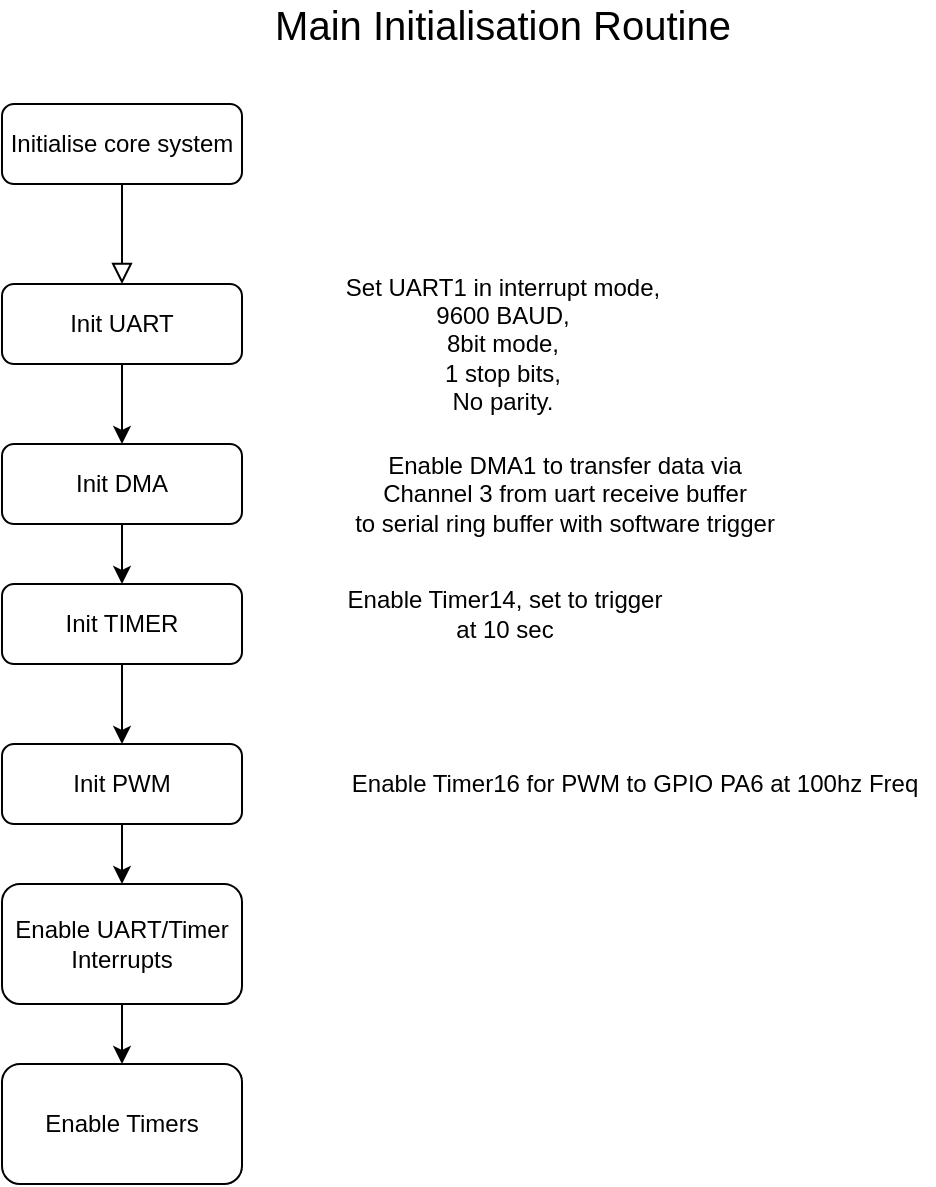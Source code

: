 <mxfile version="14.5.3" type="device" pages="6"><diagram id="C5RBs43oDa-KdzZeNtuy" name="Init"><mxGraphModel dx="652" dy="364" grid="1" gridSize="10" guides="1" tooltips="1" connect="1" arrows="1" fold="1" page="1" pageScale="1" pageWidth="827" pageHeight="1169" math="0" shadow="0"><root><mxCell id="WIyWlLk6GJQsqaUBKTNV-0"/><mxCell id="WIyWlLk6GJQsqaUBKTNV-1" parent="WIyWlLk6GJQsqaUBKTNV-0"/><mxCell id="WIyWlLk6GJQsqaUBKTNV-2" value="" style="rounded=0;html=1;jettySize=auto;orthogonalLoop=1;fontSize=11;endArrow=block;endFill=0;endSize=8;strokeWidth=1;shadow=0;labelBackgroundColor=none;edgeStyle=orthogonalEdgeStyle;" parent="WIyWlLk6GJQsqaUBKTNV-1" source="WIyWlLk6GJQsqaUBKTNV-3" edge="1"><mxGeometry relative="1" as="geometry"><mxPoint x="224" y="180" as="targetPoint"/></mxGeometry></mxCell><mxCell id="WIyWlLk6GJQsqaUBKTNV-3" value="Initialise core system" style="rounded=1;whiteSpace=wrap;html=1;fontSize=12;glass=0;strokeWidth=1;shadow=0;" parent="WIyWlLk6GJQsqaUBKTNV-1" vertex="1"><mxGeometry x="164" y="90" width="120" height="40" as="geometry"/></mxCell><mxCell id="fNFxK3prlRvdz3gn4YZW-1" value="" style="edgeStyle=orthogonalEdgeStyle;rounded=0;orthogonalLoop=1;jettySize=auto;html=1;" parent="WIyWlLk6GJQsqaUBKTNV-1" source="WIyWlLk6GJQsqaUBKTNV-7" target="WIyWlLk6GJQsqaUBKTNV-12" edge="1"><mxGeometry relative="1" as="geometry"/></mxCell><mxCell id="WIyWlLk6GJQsqaUBKTNV-7" value="Init UART" style="rounded=1;whiteSpace=wrap;html=1;fontSize=12;glass=0;strokeWidth=1;shadow=0;" parent="WIyWlLk6GJQsqaUBKTNV-1" vertex="1"><mxGeometry x="164" y="180" width="120" height="40" as="geometry"/></mxCell><mxCell id="fNFxK3prlRvdz3gn4YZW-9" value="" style="edgeStyle=orthogonalEdgeStyle;rounded=0;orthogonalLoop=1;jettySize=auto;html=1;" parent="WIyWlLk6GJQsqaUBKTNV-1" source="WIyWlLk6GJQsqaUBKTNV-11" target="fNFxK3prlRvdz3gn4YZW-8" edge="1"><mxGeometry relative="1" as="geometry"/></mxCell><mxCell id="WIyWlLk6GJQsqaUBKTNV-11" value="Init PWM" style="rounded=1;whiteSpace=wrap;html=1;fontSize=12;glass=0;strokeWidth=1;shadow=0;" parent="WIyWlLk6GJQsqaUBKTNV-1" vertex="1"><mxGeometry x="164" y="410" width="120" height="40" as="geometry"/></mxCell><mxCell id="fNFxK3prlRvdz3gn4YZW-4" value="" style="edgeStyle=orthogonalEdgeStyle;rounded=0;orthogonalLoop=1;jettySize=auto;html=1;" parent="WIyWlLk6GJQsqaUBKTNV-1" source="WIyWlLk6GJQsqaUBKTNV-12" target="fNFxK3prlRvdz3gn4YZW-3" edge="1"><mxGeometry relative="1" as="geometry"/></mxCell><mxCell id="WIyWlLk6GJQsqaUBKTNV-12" value="Init DMA" style="rounded=1;whiteSpace=wrap;html=1;fontSize=12;glass=0;strokeWidth=1;shadow=0;" parent="WIyWlLk6GJQsqaUBKTNV-1" vertex="1"><mxGeometry x="164" y="260" width="120" height="40" as="geometry"/></mxCell><mxCell id="fNFxK3prlRvdz3gn4YZW-0" value="Set UART1 in interrupt mode, &lt;br&gt;9600 BAUD,&lt;br&gt;8bit mode,&lt;br&gt;1 stop bits,&lt;br&gt;No parity." style="text;html=1;align=center;verticalAlign=middle;resizable=0;points=[];autosize=1;" parent="WIyWlLk6GJQsqaUBKTNV-1" vertex="1"><mxGeometry x="329" y="170" width="170" height="80" as="geometry"/></mxCell><mxCell id="fNFxK3prlRvdz3gn4YZW-2" value="Enable DMA1 to transfer data via &lt;br&gt;Channel 3 from uart receive buffer&lt;br&gt;to serial ring buffer with software trigger" style="text;html=1;align=center;verticalAlign=middle;resizable=0;points=[];autosize=1;" parent="WIyWlLk6GJQsqaUBKTNV-1" vertex="1"><mxGeometry x="330" y="260" width="230" height="50" as="geometry"/></mxCell><mxCell id="fNFxK3prlRvdz3gn4YZW-6" value="" style="edgeStyle=orthogonalEdgeStyle;rounded=0;orthogonalLoop=1;jettySize=auto;html=1;" parent="WIyWlLk6GJQsqaUBKTNV-1" source="fNFxK3prlRvdz3gn4YZW-3" target="WIyWlLk6GJQsqaUBKTNV-11" edge="1"><mxGeometry relative="1" as="geometry"/></mxCell><mxCell id="fNFxK3prlRvdz3gn4YZW-3" value="Init TIMER" style="rounded=1;whiteSpace=wrap;html=1;fontSize=12;glass=0;strokeWidth=1;shadow=0;" parent="WIyWlLk6GJQsqaUBKTNV-1" vertex="1"><mxGeometry x="164" y="330" width="120" height="40" as="geometry"/></mxCell><mxCell id="fNFxK3prlRvdz3gn4YZW-5" value="Enable Timer14, set to trigger &lt;br&gt;at 10 sec" style="text;html=1;align=center;verticalAlign=middle;resizable=0;points=[];autosize=1;" parent="WIyWlLk6GJQsqaUBKTNV-1" vertex="1"><mxGeometry x="330" y="330" width="170" height="30" as="geometry"/></mxCell><mxCell id="fNFxK3prlRvdz3gn4YZW-7" value="Enable Timer16 for PWM to GPIO PA6 at 100hz Freq" style="text;html=1;align=center;verticalAlign=middle;resizable=0;points=[];autosize=1;" parent="WIyWlLk6GJQsqaUBKTNV-1" vertex="1"><mxGeometry x="330" y="420" width="300" height="20" as="geometry"/></mxCell><mxCell id="0LhBLO6fS6d11tV4kmb4-1" value="" style="edgeStyle=orthogonalEdgeStyle;rounded=0;orthogonalLoop=1;jettySize=auto;html=1;" parent="WIyWlLk6GJQsqaUBKTNV-1" source="fNFxK3prlRvdz3gn4YZW-8" target="0LhBLO6fS6d11tV4kmb4-0" edge="1"><mxGeometry relative="1" as="geometry"/></mxCell><mxCell id="fNFxK3prlRvdz3gn4YZW-8" value="Enable UART/Timer Interrupts" style="whiteSpace=wrap;html=1;rounded=1;shadow=0;strokeWidth=1;glass=0;" parent="WIyWlLk6GJQsqaUBKTNV-1" vertex="1"><mxGeometry x="164" y="480" width="120" height="60" as="geometry"/></mxCell><mxCell id="0LhBLO6fS6d11tV4kmb4-0" value="Enable Timers" style="whiteSpace=wrap;html=1;rounded=1;shadow=0;strokeWidth=1;glass=0;" parent="WIyWlLk6GJQsqaUBKTNV-1" vertex="1"><mxGeometry x="164" y="570" width="120" height="60" as="geometry"/></mxCell><mxCell id="P6b9hd5ygzAJJDoZ_7Tw-0" value="&lt;font style=&quot;font-size: 20px&quot;&gt;Main Initialisation Routine&lt;/font&gt;" style="text;html=1;align=center;verticalAlign=middle;resizable=0;points=[];autosize=1;" vertex="1" parent="WIyWlLk6GJQsqaUBKTNV-1"><mxGeometry x="294" y="40" width="240" height="20" as="geometry"/></mxCell></root></mxGraphModel></diagram><diagram id="NV0AXyTH2c6atrR2HW_r" name="Main Loop"><mxGraphModel dx="920" dy="514" grid="1" gridSize="10" guides="1" tooltips="1" connect="1" arrows="1" fold="1" page="1" pageScale="1" pageWidth="850" pageHeight="1100" math="0" shadow="0"><root><mxCell id="OW6c3vYPkjtHU0r8Vubb-0"/><mxCell id="OW6c3vYPkjtHU0r8Vubb-1" parent="OW6c3vYPkjtHU0r8Vubb-0"/><mxCell id="i8jqcb4h9BeHrwFSFc7t-2" value="" style="edgeStyle=orthogonalEdgeStyle;rounded=0;orthogonalLoop=1;jettySize=auto;html=1;" parent="OW6c3vYPkjtHU0r8Vubb-1" source="i8jqcb4h9BeHrwFSFc7t-0" edge="1"><mxGeometry relative="1" as="geometry"><mxPoint x="390" y="200" as="targetPoint"/></mxGeometry></mxCell><mxCell id="i8jqcb4h9BeHrwFSFc7t-0" value="Main Loop" style="rounded=1;whiteSpace=wrap;html=1;fontSize=12;glass=0;strokeWidth=1;shadow=0;" parent="OW6c3vYPkjtHU0r8Vubb-1" vertex="1"><mxGeometry x="330" y="80" width="120" height="40" as="geometry"/></mxCell><mxCell id="i8jqcb4h9BeHrwFSFc7t-3" value="My ring buffer has 3 defining variables:&lt;br&gt;num_pending - No. of units of Data still to be processed&lt;br&gt;write_index - Where new data will be added to buffer&lt;br&gt;read_index - Where data will be taken from for operations" style="text;html=1;align=center;verticalAlign=middle;resizable=0;points=[];autosize=1;" parent="OW6c3vYPkjtHU0r8Vubb-1" vertex="1"><mxGeometry x="460" y="10" width="320" height="60" as="geometry"/></mxCell><mxCell id="i8jqcb4h9BeHrwFSFc7t-9" value="No" style="edgeStyle=orthogonalEdgeStyle;rounded=0;orthogonalLoop=1;jettySize=auto;html=1;" parent="OW6c3vYPkjtHU0r8Vubb-1" source="i8jqcb4h9BeHrwFSFc7t-4" edge="1"><mxGeometry x="-0.6" relative="1" as="geometry"><mxPoint x="390" y="350" as="targetPoint"/><mxPoint as="offset"/></mxGeometry></mxCell><mxCell id="i8jqcb4h9BeHrwFSFc7t-4" value="num_pending == 0?" style="rhombus;whiteSpace=wrap;html=1;" parent="OW6c3vYPkjtHU0r8Vubb-1" vertex="1"><mxGeometry x="330" y="155" width="120" height="100" as="geometry"/></mxCell><mxCell id="i8jqcb4h9BeHrwFSFc7t-5" value="Yes" style="edgeStyle=orthogonalEdgeStyle;rounded=0;orthogonalLoop=1;jettySize=auto;html=1;exitX=1;exitY=0.5;exitDx=0;exitDy=0;entryX=0.5;entryY=0;entryDx=0;entryDy=0;" parent="OW6c3vYPkjtHU0r8Vubb-1" source="i8jqcb4h9BeHrwFSFc7t-4" target="i8jqcb4h9BeHrwFSFc7t-4" edge="1"><mxGeometry x="-0.565" relative="1" as="geometry"><mxPoint x="400" y="130" as="sourcePoint"/><mxPoint x="400" y="210" as="targetPoint"/><Array as="points"><mxPoint x="470" y="205"/><mxPoint x="470" y="130"/><mxPoint x="390" y="130"/></Array><mxPoint as="offset"/></mxGeometry></mxCell><mxCell id="5C7aSwYxDwhFgV674oqc-23" value="No" style="edgeStyle=orthogonalEdgeStyle;rounded=0;orthogonalLoop=1;jettySize=auto;html=1;entryX=0.5;entryY=0;entryDx=0;entryDy=0;" parent="OW6c3vYPkjtHU0r8Vubb-1" source="i8jqcb4h9BeHrwFSFc7t-11" target="5C7aSwYxDwhFgV674oqc-35" edge="1"><mxGeometry relative="1" as="geometry"><mxPoint x="610" y="400" as="targetPoint"/></mxGeometry></mxCell><mxCell id="5C7aSwYxDwhFgV674oqc-30" value="yes" style="edgeStyle=orthogonalEdgeStyle;rounded=0;orthogonalLoop=1;jettySize=auto;html=1;" parent="OW6c3vYPkjtHU0r8Vubb-1" source="i8jqcb4h9BeHrwFSFc7t-11" target="5C7aSwYxDwhFgV674oqc-29" edge="1"><mxGeometry relative="1" as="geometry"/></mxCell><mxCell id="i8jqcb4h9BeHrwFSFc7t-11" value="Timers enabled?" style="rhombus;whiteSpace=wrap;html=1;" parent="OW6c3vYPkjtHU0r8Vubb-1" vertex="1"><mxGeometry x="330" y="290" width="120" height="100" as="geometry"/></mxCell><mxCell id="5C7aSwYxDwhFgV674oqc-41" value="" style="edgeStyle=orthogonalEdgeStyle;rounded=0;orthogonalLoop=1;jettySize=auto;html=1;" parent="OW6c3vYPkjtHU0r8Vubb-1" source="i8jqcb4h9BeHrwFSFc7t-14" target="5C7aSwYxDwhFgV674oqc-40" edge="1"><mxGeometry relative="1" as="geometry"/></mxCell><mxCell id="i8jqcb4h9BeHrwFSFc7t-14" value="update buffer indexes" style="rounded=1;whiteSpace=wrap;html=1;fontSize=12;glass=0;strokeWidth=1;shadow=0;" parent="OW6c3vYPkjtHU0r8Vubb-1" vertex="1"><mxGeometry x="330" y="560" width="120" height="50" as="geometry"/></mxCell><mxCell id="i8jqcb4h9BeHrwFSFc7t-19" value="" style="edgeStyle=orthogonalEdgeStyle;rounded=0;orthogonalLoop=1;jettySize=auto;html=1;" parent="OW6c3vYPkjtHU0r8Vubb-1" source="i8jqcb4h9BeHrwFSFc7t-16" target="i8jqcb4h9BeHrwFSFc7t-18" edge="1"><mxGeometry relative="1" as="geometry"/></mxCell><mxCell id="i8jqcb4h9BeHrwFSFc7t-16" value="Read buffer slot for instruction, check for multiples of 4 and 7" style="rounded=1;whiteSpace=wrap;html=1;fontSize=12;glass=0;strokeWidth=1;shadow=0;" parent="OW6c3vYPkjtHU0r8Vubb-1" vertex="1"><mxGeometry x="330" y="770" width="120" height="50" as="geometry"/></mxCell><mxCell id="ux0tK_L47NXtyx1Olcjk-3" value="" style="edgeStyle=orthogonalEdgeStyle;rounded=0;orthogonalLoop=1;jettySize=auto;html=1;entryX=0.5;entryY=0;entryDx=0;entryDy=0;" parent="OW6c3vYPkjtHU0r8Vubb-1" source="i8jqcb4h9BeHrwFSFc7t-18" target="5KX5aZBlRHsEQAm0Lp49-0" edge="1"><mxGeometry relative="1" as="geometry"><mxPoint x="390" y="1020.0" as="targetPoint"/></mxGeometry></mxCell><mxCell id="i8jqcb4h9BeHrwFSFc7t-18" value="Prepare response msg, encode crc and transmit" style="rounded=1;whiteSpace=wrap;html=1;fontSize=12;glass=0;strokeWidth=1;shadow=0;" parent="OW6c3vYPkjtHU0r8Vubb-1" vertex="1"><mxGeometry x="330" y="860" width="120" height="50" as="geometry"/></mxCell><mxCell id="i8jqcb4h9BeHrwFSFc7t-23" value="" style="edgeStyle=orthogonalEdgeStyle;rounded=0;orthogonalLoop=1;jettySize=auto;html=1;entryX=0.5;entryY=0;entryDx=0;entryDy=0;" parent="OW6c3vYPkjtHU0r8Vubb-1" source="i8jqcb4h9BeHrwFSFc7t-20" target="3ISVhR9QRTK5-gs7HTj9-0" edge="1"><mxGeometry relative="1" as="geometry"/></mxCell><mxCell id="i8jqcb4h9BeHrwFSFc7t-20" value="Timer interrupt occurred at 10 sec" style="rounded=1;whiteSpace=wrap;html=1;fontSize=12;glass=0;strokeWidth=1;shadow=0;" parent="OW6c3vYPkjtHU0r8Vubb-1" vertex="1"><mxGeometry x="70" y="80" width="120" height="50" as="geometry"/></mxCell><mxCell id="3ISVhR9QRTK5-gs7HTj9-1" value="" style="edgeStyle=orthogonalEdgeStyle;rounded=0;orthogonalLoop=1;jettySize=auto;html=1;entryX=0.5;entryY=0;entryDx=0;entryDy=0;" parent="OW6c3vYPkjtHU0r8Vubb-1" source="3ISVhR9QRTK5-gs7HTj9-0" target="ux0tK_L47NXtyx1Olcjk-0" edge="1"><mxGeometry relative="1" as="geometry"><mxPoint x="130" y="280" as="targetPoint"/></mxGeometry></mxCell><mxCell id="3ISVhR9QRTK5-gs7HTj9-0" value="TIMER Capture Complete Callback" style="rounded=1;whiteSpace=wrap;html=1;fontSize=12;glass=0;strokeWidth=1;shadow=0;" parent="OW6c3vYPkjtHU0r8Vubb-1" vertex="1"><mxGeometry x="70" y="160" width="120" height="50" as="geometry"/></mxCell><mxCell id="g0xxBcwMXLqfYmfP16op-0" value="" style="edgeStyle=orthogonalEdgeStyle;rounded=0;orthogonalLoop=1;jettySize=auto;html=1;" parent="OW6c3vYPkjtHU0r8Vubb-1" source="ux0tK_L47NXtyx1Olcjk-0" target="5C7aSwYxDwhFgV674oqc-6" edge="1"><mxGeometry relative="1" as="geometry"/></mxCell><mxCell id="ux0tK_L47NXtyx1Olcjk-0" value="set operation_complete flag" style="rounded=1;whiteSpace=wrap;html=1;fontSize=12;glass=0;strokeWidth=1;shadow=0;" parent="OW6c3vYPkjtHU0r8Vubb-1" vertex="1"><mxGeometry x="70" y="295" width="120" height="50" as="geometry"/></mxCell><mxCell id="R8rM-HdjWMqk8aGuz4MR-20" value="" style="edgeStyle=orthogonalEdgeStyle;rounded=0;orthogonalLoop=1;jettySize=auto;html=1;exitX=0.5;exitY=1;exitDx=0;exitDy=0;entryX=0;entryY=0.5;entryDx=0;entryDy=0;" parent="OW6c3vYPkjtHU0r8Vubb-1" source="5KX5aZBlRHsEQAm0Lp49-1" target="i8jqcb4h9BeHrwFSFc7t-0" edge="1"><mxGeometry relative="1" as="geometry"><mxPoint x="660" y="1965" as="sourcePoint"/><mxPoint x="300" y="1710" as="targetPoint"/><Array as="points"><mxPoint x="390" y="1080"/><mxPoint x="300" y="1080"/><mxPoint x="300" y="100"/></Array></mxGeometry></mxCell><mxCell id="5C7aSwYxDwhFgV674oqc-4" style="edgeStyle=orthogonalEdgeStyle;rounded=0;orthogonalLoop=1;jettySize=auto;html=1;exitX=0.5;exitY=1;exitDx=0;exitDy=0;" parent="OW6c3vYPkjtHU0r8Vubb-1" source="ux0tK_L47NXtyx1Olcjk-0" target="ux0tK_L47NXtyx1Olcjk-0" edge="1"><mxGeometry relative="1" as="geometry"/></mxCell><mxCell id="5C7aSwYxDwhFgV674oqc-6" value="return" style="rounded=1;whiteSpace=wrap;html=1;fontSize=12;glass=0;strokeWidth=1;shadow=0;" parent="OW6c3vYPkjtHU0r8Vubb-1" vertex="1"><mxGeometry x="70" y="410" width="120" height="50" as="geometry"/></mxCell><mxCell id="5C7aSwYxDwhFgV674oqc-25" value="" style="edgeStyle=orthogonalEdgeStyle;rounded=0;orthogonalLoop=1;jettySize=auto;html=1;" parent="OW6c3vYPkjtHU0r8Vubb-1" source="5C7aSwYxDwhFgV674oqc-22" target="5C7aSwYxDwhFgV674oqc-24" edge="1"><mxGeometry relative="1" as="geometry"/></mxCell><mxCell id="5C7aSwYxDwhFgV674oqc-22" value="Load next unit of data into PWM Duty cycle Register" style="rounded=1;whiteSpace=wrap;html=1;fontSize=12;glass=0;strokeWidth=1;shadow=0;" parent="OW6c3vYPkjtHU0r8Vubb-1" vertex="1"><mxGeometry x="570" y="570" width="120" height="50" as="geometry"/></mxCell><mxCell id="5C7aSwYxDwhFgV674oqc-27" value="" style="edgeStyle=orthogonalEdgeStyle;rounded=0;orthogonalLoop=1;jettySize=auto;html=1;" parent="OW6c3vYPkjtHU0r8Vubb-1" source="5C7aSwYxDwhFgV674oqc-24" target="5C7aSwYxDwhFgV674oqc-26" edge="1"><mxGeometry relative="1" as="geometry"/></mxCell><mxCell id="5C7aSwYxDwhFgV674oqc-24" value="Enable timers" style="rounded=1;whiteSpace=wrap;html=1;fontSize=12;glass=0;strokeWidth=1;shadow=0;" parent="OW6c3vYPkjtHU0r8Vubb-1" vertex="1"><mxGeometry x="570" y="660" width="120" height="50" as="geometry"/></mxCell><mxCell id="5C7aSwYxDwhFgV674oqc-26" value="clear operation_complete flag" style="rounded=1;whiteSpace=wrap;html=1;fontSize=12;glass=0;strokeWidth=1;shadow=0;" parent="OW6c3vYPkjtHU0r8Vubb-1" vertex="1"><mxGeometry x="570" y="740" width="120" height="50" as="geometry"/></mxCell><mxCell id="5C7aSwYxDwhFgV674oqc-28" value="" style="edgeStyle=orthogonalEdgeStyle;rounded=0;orthogonalLoop=1;jettySize=auto;html=1;exitX=1;exitY=0.5;exitDx=0;exitDy=0;entryX=1;entryY=0.5;entryDx=0;entryDy=0;" parent="OW6c3vYPkjtHU0r8Vubb-1" source="5C7aSwYxDwhFgV674oqc-26" target="i8jqcb4h9BeHrwFSFc7t-0" edge="1"><mxGeometry relative="1" as="geometry"><mxPoint x="630" y="565" as="sourcePoint"/><mxPoint x="630" y="645" as="targetPoint"/></mxGeometry></mxCell><mxCell id="5C7aSwYxDwhFgV674oqc-33" value="yes" style="edgeStyle=orthogonalEdgeStyle;rounded=0;orthogonalLoop=1;jettySize=auto;html=1;entryX=0.5;entryY=0;entryDx=0;entryDy=0;" parent="OW6c3vYPkjtHU0r8Vubb-1" source="5C7aSwYxDwhFgV674oqc-29" target="i8jqcb4h9BeHrwFSFc7t-14" edge="1"><mxGeometry relative="1" as="geometry"/></mxCell><mxCell id="5C7aSwYxDwhFgV674oqc-29" value="operation_complete flag = 1?" style="rhombus;whiteSpace=wrap;html=1;" parent="OW6c3vYPkjtHU0r8Vubb-1" vertex="1"><mxGeometry x="330" y="420" width="120" height="100" as="geometry"/></mxCell><mxCell id="5C7aSwYxDwhFgV674oqc-31" value="No" style="edgeStyle=orthogonalEdgeStyle;rounded=0;orthogonalLoop=1;jettySize=auto;html=1;exitX=0;exitY=0.5;exitDx=0;exitDy=0;entryX=0;entryY=0.5;entryDx=0;entryDy=0;" parent="OW6c3vYPkjtHU0r8Vubb-1" source="5C7aSwYxDwhFgV674oqc-29" target="i8jqcb4h9BeHrwFSFc7t-0" edge="1"><mxGeometry x="-0.927" relative="1" as="geometry"><mxPoint x="180" y="375" as="sourcePoint"/><mxPoint x="280" y="170" as="targetPoint"/><Array as="points"><mxPoint x="300" y="470"/><mxPoint x="300" y="100"/></Array><mxPoint as="offset"/></mxGeometry></mxCell><mxCell id="5C7aSwYxDwhFgV674oqc-38" value="" style="edgeStyle=orthogonalEdgeStyle;rounded=0;orthogonalLoop=1;jettySize=auto;html=1;" parent="OW6c3vYPkjtHU0r8Vubb-1" source="5C7aSwYxDwhFgV674oqc-35" target="5C7aSwYxDwhFgV674oqc-37" edge="1"><mxGeometry relative="1" as="geometry"/></mxCell><mxCell id="5C7aSwYxDwhFgV674oqc-35" value="Read buffer slot, check for multiples of 4 and 7" style="rounded=1;whiteSpace=wrap;html=1;fontSize=12;glass=0;strokeWidth=1;shadow=0;" parent="OW6c3vYPkjtHU0r8Vubb-1" vertex="1"><mxGeometry x="570" y="420" width="120" height="50" as="geometry"/></mxCell><mxCell id="5C7aSwYxDwhFgV674oqc-39" value="" style="edgeStyle=orthogonalEdgeStyle;rounded=0;orthogonalLoop=1;jettySize=auto;html=1;" parent="OW6c3vYPkjtHU0r8Vubb-1" source="5C7aSwYxDwhFgV674oqc-37" target="5C7aSwYxDwhFgV674oqc-22" edge="1"><mxGeometry relative="1" as="geometry"/></mxCell><mxCell id="5C7aSwYxDwhFgV674oqc-37" value="Prepare response msg, encode crc and transmit" style="rounded=1;whiteSpace=wrap;html=1;fontSize=12;glass=0;strokeWidth=1;shadow=0;" parent="OW6c3vYPkjtHU0r8Vubb-1" vertex="1"><mxGeometry x="570" y="500" width="120" height="50" as="geometry"/></mxCell><mxCell id="5C7aSwYxDwhFgV674oqc-43" value="yes" style="edgeStyle=orthogonalEdgeStyle;rounded=0;orthogonalLoop=1;jettySize=auto;html=1;entryX=0;entryY=0.5;entryDx=0;entryDy=0;" parent="OW6c3vYPkjtHU0r8Vubb-1" source="5C7aSwYxDwhFgV674oqc-40" target="5C7aSwYxDwhFgV674oqc-42" edge="1"><mxGeometry relative="1" as="geometry"/></mxCell><mxCell id="5C7aSwYxDwhFgV674oqc-46" value="no" style="edgeStyle=orthogonalEdgeStyle;rounded=0;orthogonalLoop=1;jettySize=auto;html=1;entryX=0.5;entryY=0;entryDx=0;entryDy=0;" parent="OW6c3vYPkjtHU0r8Vubb-1" source="5C7aSwYxDwhFgV674oqc-40" target="i8jqcb4h9BeHrwFSFc7t-16" edge="1"><mxGeometry relative="1" as="geometry"><mxPoint x="390" y="840" as="targetPoint"/></mxGeometry></mxCell><mxCell id="5C7aSwYxDwhFgV674oqc-40" value="num_pending == 0?" style="rhombus;whiteSpace=wrap;html=1;" parent="OW6c3vYPkjtHU0r8Vubb-1" vertex="1"><mxGeometry x="330" y="640" width="120" height="100" as="geometry"/></mxCell><mxCell id="5C7aSwYxDwhFgV674oqc-42" value="disable timer/pwm" style="rounded=1;whiteSpace=wrap;html=1;fontSize=12;glass=0;strokeWidth=1;shadow=0;" parent="OW6c3vYPkjtHU0r8Vubb-1" vertex="1"><mxGeometry x="570" y="810" width="120" height="50" as="geometry"/></mxCell><mxCell id="5C7aSwYxDwhFgV674oqc-44" value="" style="edgeStyle=orthogonalEdgeStyle;rounded=0;orthogonalLoop=1;jettySize=auto;html=1;exitX=1;exitY=0.5;exitDx=0;exitDy=0;entryX=1;entryY=0.5;entryDx=0;entryDy=0;" parent="OW6c3vYPkjtHU0r8Vubb-1" source="5C7aSwYxDwhFgV674oqc-42" target="i8jqcb4h9BeHrwFSFc7t-0" edge="1"><mxGeometry relative="1" as="geometry"><mxPoint x="700" y="775.0" as="sourcePoint"/><mxPoint x="460" y="110" as="targetPoint"/></mxGeometry></mxCell><mxCell id="5KX5aZBlRHsEQAm0Lp49-2" value="" style="edgeStyle=orthogonalEdgeStyle;rounded=0;orthogonalLoop=1;jettySize=auto;html=1;" parent="OW6c3vYPkjtHU0r8Vubb-1" source="5KX5aZBlRHsEQAm0Lp49-0" target="5KX5aZBlRHsEQAm0Lp49-1" edge="1"><mxGeometry relative="1" as="geometry"/></mxCell><mxCell id="5KX5aZBlRHsEQAm0Lp49-0" value="Load next unit of data into PWM Duty cycle Register" style="rounded=1;whiteSpace=wrap;html=1;fontSize=12;glass=0;strokeWidth=1;shadow=0;" parent="OW6c3vYPkjtHU0r8Vubb-1" vertex="1"><mxGeometry x="330" y="950" width="120" height="50" as="geometry"/></mxCell><mxCell id="5KX5aZBlRHsEQAm0Lp49-1" value="clear operation_complete flag" style="rounded=1;whiteSpace=wrap;html=1;fontSize=12;glass=0;strokeWidth=1;shadow=0;" parent="OW6c3vYPkjtHU0r8Vubb-1" vertex="1"><mxGeometry x="330" y="1020" width="120" height="50" as="geometry"/></mxCell><mxCell id="nAn-V0y7EDJsDbjDhVD4-0" value="&lt;font style=&quot;font-size: 20px&quot;&gt;Main Loop&amp;nbsp;&lt;/font&gt;" style="text;html=1;align=center;verticalAlign=middle;resizable=0;points=[];autosize=1;" vertex="1" parent="OW6c3vYPkjtHU0r8Vubb-1"><mxGeometry x="175" y="20" width="110" height="20" as="geometry"/></mxCell></root></mxGraphModel></diagram><diagram id="z5GOvxE9oxGWejy6FZar" name="Serial_Receive"><mxGraphModel dx="782" dy="437" grid="1" gridSize="10" guides="1" tooltips="1" connect="1" arrows="1" fold="1" page="1" pageScale="1" pageWidth="850" pageHeight="1100" math="0" shadow="0"><root><mxCell id="PoPbTyny5GnzeyN9H5pb-0"/><mxCell id="PoPbTyny5GnzeyN9H5pb-1" parent="PoPbTyny5GnzeyN9H5pb-0"/><mxCell id="bvYtP8YUcMzV3thyIsc1-5" value="" style="edgeStyle=orthogonalEdgeStyle;rounded=0;orthogonalLoop=1;jettySize=auto;html=1;" parent="PoPbTyny5GnzeyN9H5pb-1" source="bvYtP8YUcMzV3thyIsc1-0" target="bvYtP8YUcMzV3thyIsc1-4" edge="1"><mxGeometry relative="1" as="geometry"/></mxCell><mxCell id="bvYtP8YUcMzV3thyIsc1-0" value="UART Receive Interrupt Triggered" style="rounded=1;whiteSpace=wrap;html=1;fontSize=12;glass=0;strokeWidth=1;shadow=0;" parent="PoPbTyny5GnzeyN9H5pb-1" vertex="1"><mxGeometry x="210" y="130" width="120" height="40" as="geometry"/></mxCell><mxCell id="bvYtP8YUcMzV3thyIsc1-1" value="Data arrives on bus" style="text;html=1;align=center;verticalAlign=middle;resizable=0;points=[];autosize=1;" parent="PoPbTyny5GnzeyN9H5pb-1" vertex="1"><mxGeometry x="340" y="140" width="120" height="20" as="geometry"/></mxCell><mxCell id="bvYtP8YUcMzV3thyIsc1-17" value="" style="edgeStyle=orthogonalEdgeStyle;rounded=0;orthogonalLoop=1;jettySize=auto;html=1;" parent="PoPbTyny5GnzeyN9H5pb-1" source="bvYtP8YUcMzV3thyIsc1-2" target="bvYtP8YUcMzV3thyIsc1-16" edge="1"><mxGeometry relative="1" as="geometry"/></mxCell><mxCell id="bvYtP8YUcMzV3thyIsc1-2" value="UART Receive Success Callback&amp;nbsp;" style="rounded=1;whiteSpace=wrap;html=1;fontSize=12;glass=0;strokeWidth=1;shadow=0;" parent="PoPbTyny5GnzeyN9H5pb-1" vertex="1"><mxGeometry x="210" y="300" width="120" height="40" as="geometry"/></mxCell><mxCell id="bvYtP8YUcMzV3thyIsc1-6" value="Yes" style="edgeStyle=orthogonalEdgeStyle;rounded=0;orthogonalLoop=1;jettySize=auto;html=1;" parent="PoPbTyny5GnzeyN9H5pb-1" source="bvYtP8YUcMzV3thyIsc1-4" target="bvYtP8YUcMzV3thyIsc1-2" edge="1"><mxGeometry relative="1" as="geometry"/></mxCell><mxCell id="bvYtP8YUcMzV3thyIsc1-11" value="No" style="edgeStyle=orthogonalEdgeStyle;rounded=0;orthogonalLoop=1;jettySize=auto;html=1;" parent="PoPbTyny5GnzeyN9H5pb-1" source="bvYtP8YUcMzV3thyIsc1-4" target="bvYtP8YUcMzV3thyIsc1-10" edge="1"><mxGeometry relative="1" as="geometry"/></mxCell><mxCell id="bvYtP8YUcMzV3thyIsc1-4" value="Receive success?" style="rhombus;whiteSpace=wrap;html=1;" parent="PoPbTyny5GnzeyN9H5pb-1" vertex="1"><mxGeometry x="230" y="190" width="80" height="80" as="geometry"/></mxCell><mxCell id="bvYtP8YUcMzV3thyIsc1-13" value="" style="edgeStyle=orthogonalEdgeStyle;rounded=0;orthogonalLoop=1;jettySize=auto;html=1;exitX=1;exitY=0.5;exitDx=0;exitDy=0;entryX=0.5;entryY=0;entryDx=0;entryDy=0;" parent="PoPbTyny5GnzeyN9H5pb-1" source="iotlVxkOs-c-WnsxJHn3-2" target="bvYtP8YUcMzV3thyIsc1-14" edge="1"><mxGeometry relative="1" as="geometry"><mxPoint x="670" y="770" as="targetPoint"/></mxGeometry></mxCell><mxCell id="iotlVxkOs-c-WnsxJHn3-3" value="" style="edgeStyle=orthogonalEdgeStyle;rounded=0;orthogonalLoop=1;jettySize=auto;html=1;" parent="PoPbTyny5GnzeyN9H5pb-1" source="bvYtP8YUcMzV3thyIsc1-10" target="iotlVxkOs-c-WnsxJHn3-2" edge="1"><mxGeometry relative="1" as="geometry"/></mxCell><mxCell id="bvYtP8YUcMzV3thyIsc1-10" value="UART Receive Failure Callback" style="rounded=1;whiteSpace=wrap;html=1;fontSize=12;glass=0;strokeWidth=1;shadow=0;" parent="PoPbTyny5GnzeyN9H5pb-1" vertex="1"><mxGeometry x="340" y="210" width="120" height="40" as="geometry"/></mxCell><mxCell id="bvYtP8YUcMzV3thyIsc1-14" value="Return 0" style="rounded=1;whiteSpace=wrap;html=1;fontSize=12;glass=0;strokeWidth=1;shadow=0;" parent="PoPbTyny5GnzeyN9H5pb-1" vertex="1"><mxGeometry x="610" y="860" width="120" height="40" as="geometry"/></mxCell><mxCell id="bvYtP8YUcMzV3thyIsc1-19" value="" style="edgeStyle=orthogonalEdgeStyle;rounded=0;orthogonalLoop=1;jettySize=auto;html=1;" parent="PoPbTyny5GnzeyN9H5pb-1" source="bvYtP8YUcMzV3thyIsc1-16" target="bvYtP8YUcMzV3thyIsc1-18" edge="1"><mxGeometry relative="1" as="geometry"/></mxCell><mxCell id="bvYtP8YUcMzV3thyIsc1-16" value="Perform CRC" style="rounded=1;whiteSpace=wrap;html=1;fontSize=12;glass=0;strokeWidth=1;shadow=0;" parent="PoPbTyny5GnzeyN9H5pb-1" vertex="1"><mxGeometry x="210" y="370" width="120" height="40" as="geometry"/></mxCell><mxCell id="bvYtP8YUcMzV3thyIsc1-21" value="No" style="edgeStyle=orthogonalEdgeStyle;rounded=0;orthogonalLoop=1;jettySize=auto;html=1;" parent="PoPbTyny5GnzeyN9H5pb-1" source="bvYtP8YUcMzV3thyIsc1-18" edge="1"><mxGeometry relative="1" as="geometry"><mxPoint x="370" y="480" as="targetPoint"/></mxGeometry></mxCell><mxCell id="bvYtP8YUcMzV3thyIsc1-29" value="Yes" style="edgeStyle=orthogonalEdgeStyle;rounded=0;orthogonalLoop=1;jettySize=auto;html=1;entryX=0.5;entryY=0;entryDx=0;entryDy=0;" parent="PoPbTyny5GnzeyN9H5pb-1" source="bvYtP8YUcMzV3thyIsc1-18" target="bvYtP8YUcMzV3thyIsc1-30" edge="1"><mxGeometry relative="1" as="geometry"><mxPoint x="270" y="550" as="targetPoint"/></mxGeometry></mxCell><mxCell id="bvYtP8YUcMzV3thyIsc1-18" value="CRC valid?" style="rhombus;whiteSpace=wrap;html=1;" parent="PoPbTyny5GnzeyN9H5pb-1" vertex="1"><mxGeometry x="230" y="440" width="80" height="80" as="geometry"/></mxCell><mxCell id="bvYtP8YUcMzV3thyIsc1-24" value="" style="edgeStyle=orthogonalEdgeStyle;rounded=0;orthogonalLoop=1;jettySize=auto;html=1;entryX=0.5;entryY=0;entryDx=0;entryDy=0;" parent="PoPbTyny5GnzeyN9H5pb-1" target="bvYtP8YUcMzV3thyIsc1-14" edge="1"><mxGeometry relative="1" as="geometry"><mxPoint x="490" y="480" as="sourcePoint"/><mxPoint x="670" y="770" as="targetPoint"/><Array as="points"><mxPoint x="670" y="480"/></Array></mxGeometry></mxCell><mxCell id="bvYtP8YUcMzV3thyIsc1-27" value="Serial Transmit NACK" style="rounded=1;whiteSpace=wrap;html=1;fontSize=12;glass=0;strokeWidth=1;shadow=0;" parent="PoPbTyny5GnzeyN9H5pb-1" vertex="1"><mxGeometry x="370" y="460" width="120" height="40" as="geometry"/></mxCell><mxCell id="bvYtP8YUcMzV3thyIsc1-35" value="" style="edgeStyle=orthogonalEdgeStyle;rounded=0;orthogonalLoop=1;jettySize=auto;html=1;" parent="PoPbTyny5GnzeyN9H5pb-1" source="bvYtP8YUcMzV3thyIsc1-30" target="bvYtP8YUcMzV3thyIsc1-34" edge="1"><mxGeometry relative="1" as="geometry"/></mxCell><mxCell id="bvYtP8YUcMzV3thyIsc1-30" value="DMA Transfer to Ring Buffer" style="rounded=1;whiteSpace=wrap;html=1;fontSize=12;glass=0;strokeWidth=1;shadow=0;" parent="PoPbTyny5GnzeyN9H5pb-1" vertex="1"><mxGeometry x="210" y="560" width="120" height="40" as="geometry"/></mxCell><mxCell id="bvYtP8YUcMzV3thyIsc1-36" value="Yes" style="edgeStyle=orthogonalEdgeStyle;rounded=0;orthogonalLoop=1;jettySize=auto;html=1;entryX=0.5;entryY=0;entryDx=0;entryDy=0;" parent="PoPbTyny5GnzeyN9H5pb-1" source="bvYtP8YUcMzV3thyIsc1-34" target="bvYtP8YUcMzV3thyIsc1-40" edge="1"><mxGeometry relative="1" as="geometry"><mxPoint x="270" y="750" as="targetPoint"/></mxGeometry></mxCell><mxCell id="bvYtP8YUcMzV3thyIsc1-38" value="No" style="edgeStyle=orthogonalEdgeStyle;rounded=0;orthogonalLoop=1;jettySize=auto;html=1;" parent="PoPbTyny5GnzeyN9H5pb-1" source="bvYtP8YUcMzV3thyIsc1-34" target="bvYtP8YUcMzV3thyIsc1-37" edge="1"><mxGeometry relative="1" as="geometry"/></mxCell><mxCell id="bvYtP8YUcMzV3thyIsc1-34" value="DMA Transfer success?" style="rhombus;whiteSpace=wrap;html=1;" parent="PoPbTyny5GnzeyN9H5pb-1" vertex="1"><mxGeometry x="230" y="630" width="80" height="80" as="geometry"/></mxCell><mxCell id="bvYtP8YUcMzV3thyIsc1-42" value="" style="edgeStyle=orthogonalEdgeStyle;rounded=0;orthogonalLoop=1;jettySize=auto;html=1;entryX=0;entryY=0.5;entryDx=0;entryDy=0;" parent="PoPbTyny5GnzeyN9H5pb-1" source="bvYtP8YUcMzV3thyIsc1-37" target="bvYtP8YUcMzV3thyIsc1-41" edge="1"><mxGeometry relative="1" as="geometry"><mxPoint x="500" y="670.0" as="targetPoint"/></mxGeometry></mxCell><mxCell id="bvYtP8YUcMzV3thyIsc1-37" value="DMA Transfer Failure Callback" style="rounded=1;whiteSpace=wrap;html=1;fontSize=12;glass=0;strokeWidth=1;shadow=0;" parent="PoPbTyny5GnzeyN9H5pb-1" vertex="1"><mxGeometry x="350" y="650" width="120" height="40" as="geometry"/></mxCell><mxCell id="iotlVxkOs-c-WnsxJHn3-1" value="" style="edgeStyle=orthogonalEdgeStyle;rounded=0;orthogonalLoop=1;jettySize=auto;html=1;" parent="PoPbTyny5GnzeyN9H5pb-1" source="bvYtP8YUcMzV3thyIsc1-40" target="iotlVxkOs-c-WnsxJHn3-0" edge="1"><mxGeometry relative="1" as="geometry"/></mxCell><mxCell id="bvYtP8YUcMzV3thyIsc1-40" value="Serial Transmit ACK" style="rounded=1;whiteSpace=wrap;html=1;fontSize=12;glass=0;strokeWidth=1;shadow=0;" parent="PoPbTyny5GnzeyN9H5pb-1" vertex="1"><mxGeometry x="210" y="770" width="120" height="40" as="geometry"/></mxCell><mxCell id="bvYtP8YUcMzV3thyIsc1-41" value="Serial Transmit NACK" style="rounded=1;whiteSpace=wrap;html=1;fontSize=12;glass=0;strokeWidth=1;shadow=0;" parent="PoPbTyny5GnzeyN9H5pb-1" vertex="1"><mxGeometry x="510" y="650" width="120" height="40" as="geometry"/></mxCell><mxCell id="bvYtP8YUcMzV3thyIsc1-43" value="" style="edgeStyle=orthogonalEdgeStyle;rounded=0;orthogonalLoop=1;jettySize=auto;html=1;exitX=1;exitY=0.5;exitDx=0;exitDy=0;entryX=0.5;entryY=0;entryDx=0;entryDy=0;" parent="PoPbTyny5GnzeyN9H5pb-1" source="bvYtP8YUcMzV3thyIsc1-41" target="bvYtP8YUcMzV3thyIsc1-14" edge="1"><mxGeometry relative="1" as="geometry"><mxPoint x="480" y="740.0" as="sourcePoint"/><mxPoint x="670" y="770" as="targetPoint"/><Array as="points"><mxPoint x="670" y="670"/></Array></mxGeometry></mxCell><mxCell id="iotlVxkOs-c-WnsxJHn3-5" value="" style="edgeStyle=orthogonalEdgeStyle;rounded=0;orthogonalLoop=1;jettySize=auto;html=1;" parent="PoPbTyny5GnzeyN9H5pb-1" source="iotlVxkOs-c-WnsxJHn3-0" target="iotlVxkOs-c-WnsxJHn3-4" edge="1"><mxGeometry relative="1" as="geometry"/></mxCell><mxCell id="iotlVxkOs-c-WnsxJHn3-0" value="Enable uart receive via interrupt again" style="rounded=1;whiteSpace=wrap;html=1;fontSize=12;glass=0;strokeWidth=1;shadow=0;" parent="PoPbTyny5GnzeyN9H5pb-1" vertex="1"><mxGeometry x="210" y="850" width="120" height="40" as="geometry"/></mxCell><mxCell id="iotlVxkOs-c-WnsxJHn3-2" value="Serial Transmit NACK" style="rounded=1;whiteSpace=wrap;html=1;fontSize=12;glass=0;strokeWidth=1;shadow=0;" parent="PoPbTyny5GnzeyN9H5pb-1" vertex="1"><mxGeometry x="500" y="210" width="120" height="40" as="geometry"/></mxCell><mxCell id="iotlVxkOs-c-WnsxJHn3-4" value="Return 1" style="rounded=1;whiteSpace=wrap;html=1;fontSize=12;glass=0;strokeWidth=1;shadow=0;" parent="PoPbTyny5GnzeyN9H5pb-1" vertex="1"><mxGeometry x="210" y="920" width="120" height="40" as="geometry"/></mxCell><mxCell id="mt1y8Hd1k1dI22JTKMs7-0" value="&lt;font style=&quot;font-size: 20px&quot;&gt;Serial Receive&lt;/font&gt;" style="text;html=1;align=center;verticalAlign=middle;resizable=0;points=[];autosize=1;" vertex="1" parent="PoPbTyny5GnzeyN9H5pb-1"><mxGeometry x="355" y="50" width="140" height="20" as="geometry"/></mxCell></root></mxGraphModel></diagram><diagram id="GUr6dwOEPhW8u9NHdGeW" name="Multiple_4_7_check"><mxGraphModel dx="1117" dy="-476" grid="1" gridSize="10" guides="1" tooltips="1" connect="1" arrows="1" fold="1" page="1" pageScale="1" pageWidth="850" pageHeight="1100" math="0" shadow="0"><root><mxCell id="t-WWla0JL3dCVlt2ncEh-0"/><mxCell id="t-WWla0JL3dCVlt2ncEh-1" parent="t-WWla0JL3dCVlt2ncEh-0"/><mxCell id="OHq1oN9l3mqP7b9sMziZ-0" value="" style="edgeStyle=orthogonalEdgeStyle;rounded=0;orthogonalLoop=1;jettySize=auto;html=1;" parent="t-WWla0JL3dCVlt2ncEh-1" source="OHq1oN9l3mqP7b9sMziZ-1" target="OHq1oN9l3mqP7b9sMziZ-3" edge="1"><mxGeometry relative="1" as="geometry"/></mxCell><mxCell id="OHq1oN9l3mqP7b9sMziZ-1" value="Check if Data is multiple of 4. Set valid_multiple accrodingly" style="rounded=1;whiteSpace=wrap;html=1;fontSize=12;glass=0;strokeWidth=1;shadow=0;" parent="t-WWla0JL3dCVlt2ncEh-1" vertex="1"><mxGeometry x="195" y="1260" width="130" height="60" as="geometry"/></mxCell><mxCell id="OHq1oN9l3mqP7b9sMziZ-2" value="" style="edgeStyle=orthogonalEdgeStyle;rounded=0;orthogonalLoop=1;jettySize=auto;html=1;" parent="t-WWla0JL3dCVlt2ncEh-1" source="OHq1oN9l3mqP7b9sMziZ-3" target="OHq1oN9l3mqP7b9sMziZ-5" edge="1"><mxGeometry relative="1" as="geometry"/></mxCell><mxCell id="OHq1oN9l3mqP7b9sMziZ-3" value="Check if Data is multiple of 7. Set valid_multiple accordingly" style="rounded=1;whiteSpace=wrap;html=1;fontSize=12;glass=0;strokeWidth=1;shadow=0;" parent="t-WWla0JL3dCVlt2ncEh-1" vertex="1"><mxGeometry x="195" y="1340" width="130" height="70" as="geometry"/></mxCell><mxCell id="OHq1oN9l3mqP7b9sMziZ-4" value="" style="edgeStyle=orthogonalEdgeStyle;rounded=0;orthogonalLoop=1;jettySize=auto;html=1;" parent="t-WWla0JL3dCVlt2ncEh-1" source="OHq1oN9l3mqP7b9sMziZ-5" target="OHq1oN9l3mqP7b9sMziZ-10" edge="1"><mxGeometry relative="1" as="geometry"/></mxCell><mxCell id="OHq1oN9l3mqP7b9sMziZ-5" value="switch case: valid_multiple == ?" style="rounded=1;whiteSpace=wrap;html=1;fontSize=12;glass=0;strokeWidth=1;shadow=0;" parent="t-WWla0JL3dCVlt2ncEh-1" vertex="1"><mxGeometry x="200" y="1430" width="120" height="50" as="geometry"/></mxCell><mxCell id="OHq1oN9l3mqP7b9sMziZ-6" value="valid_multiple reserves 0th bit for multiple of 4.&lt;br&gt;set if multiple of 4 is found, else cleared" style="text;html=1;align=center;verticalAlign=middle;resizable=0;points=[];autosize=1;" parent="t-WWla0JL3dCVlt2ncEh-1" vertex="1"><mxGeometry x="350" y="1265" width="260" height="30" as="geometry"/></mxCell><mxCell id="OHq1oN9l3mqP7b9sMziZ-7" value="valid_multiple reserves 1st bit for multiple of 7.&lt;br&gt;set if multiple of 7 is found, else cleared" style="text;html=1;align=center;verticalAlign=middle;resizable=0;points=[];autosize=1;" parent="t-WWla0JL3dCVlt2ncEh-1" vertex="1"><mxGeometry x="350" y="1360" width="260" height="30" as="geometry"/></mxCell><mxCell id="OHq1oN9l3mqP7b9sMziZ-8" value="No" style="edgeStyle=orthogonalEdgeStyle;rounded=0;orthogonalLoop=1;jettySize=auto;html=1;" parent="t-WWla0JL3dCVlt2ncEh-1" source="OHq1oN9l3mqP7b9sMziZ-10" target="OHq1oN9l3mqP7b9sMziZ-15" edge="1"><mxGeometry relative="1" as="geometry"/></mxCell><mxCell id="OHq1oN9l3mqP7b9sMziZ-9" value="Yes" style="edgeStyle=orthogonalEdgeStyle;rounded=0;orthogonalLoop=1;jettySize=auto;html=1;" parent="t-WWla0JL3dCVlt2ncEh-1" source="OHq1oN9l3mqP7b9sMziZ-10" target="OHq1oN9l3mqP7b9sMziZ-12" edge="1"><mxGeometry relative="1" as="geometry"/></mxCell><mxCell id="OHq1oN9l3mqP7b9sMziZ-10" value="Case 0b01" style="rhombus;whiteSpace=wrap;html=1;" parent="t-WWla0JL3dCVlt2ncEh-1" vertex="1"><mxGeometry x="200" y="1510" width="120" height="100" as="geometry"/></mxCell><mxCell id="OHq1oN9l3mqP7b9sMziZ-11" value="" style="edgeStyle=orthogonalEdgeStyle;rounded=0;orthogonalLoop=1;jettySize=auto;html=1;" parent="t-WWla0JL3dCVlt2ncEh-1" source="OHq1oN9l3mqP7b9sMziZ-12" edge="1"><mxGeometry relative="1" as="geometry"><mxPoint x="590" y="2020" as="targetPoint"/></mxGeometry></mxCell><mxCell id="OHq1oN9l3mqP7b9sMziZ-12" value="transmit_buffer[] = &quot;CPDM&quot;" style="rounded=1;whiteSpace=wrap;html=1;fontSize=12;glass=0;strokeWidth=1;shadow=0;" parent="t-WWla0JL3dCVlt2ncEh-1" vertex="1"><mxGeometry x="370" y="1535" width="120" height="50" as="geometry"/></mxCell><mxCell id="OHq1oN9l3mqP7b9sMziZ-13" value="No" style="edgeStyle=orthogonalEdgeStyle;rounded=0;orthogonalLoop=1;jettySize=auto;html=1;" parent="t-WWla0JL3dCVlt2ncEh-1" source="OHq1oN9l3mqP7b9sMziZ-15" target="OHq1oN9l3mqP7b9sMziZ-18" edge="1"><mxGeometry relative="1" as="geometry"/></mxCell><mxCell id="OHq1oN9l3mqP7b9sMziZ-14" value="Yes" style="edgeStyle=orthogonalEdgeStyle;rounded=0;orthogonalLoop=1;jettySize=auto;html=1;" parent="t-WWla0JL3dCVlt2ncEh-1" source="OHq1oN9l3mqP7b9sMziZ-15" target="OHq1oN9l3mqP7b9sMziZ-21" edge="1"><mxGeometry relative="1" as="geometry"/></mxCell><mxCell id="OHq1oN9l3mqP7b9sMziZ-15" value="Case 0b10" style="rhombus;whiteSpace=wrap;html=1;" parent="t-WWla0JL3dCVlt2ncEh-1" vertex="1"><mxGeometry x="200" y="1640" width="120" height="100" as="geometry"/></mxCell><mxCell id="OHq1oN9l3mqP7b9sMziZ-16" value="No" style="edgeStyle=orthogonalEdgeStyle;rounded=0;orthogonalLoop=1;jettySize=auto;html=1;" parent="t-WWla0JL3dCVlt2ncEh-1" source="OHq1oN9l3mqP7b9sMziZ-18" target="OHq1oN9l3mqP7b9sMziZ-20" edge="1"><mxGeometry relative="1" as="geometry"/></mxCell><mxCell id="OHq1oN9l3mqP7b9sMziZ-17" value="Yes" style="edgeStyle=orthogonalEdgeStyle;rounded=0;orthogonalLoop=1;jettySize=auto;html=1;" parent="t-WWla0JL3dCVlt2ncEh-1" source="OHq1oN9l3mqP7b9sMziZ-18" target="OHq1oN9l3mqP7b9sMziZ-22" edge="1"><mxGeometry relative="1" as="geometry"/></mxCell><mxCell id="OHq1oN9l3mqP7b9sMziZ-18" value="Case 0b11" style="rhombus;whiteSpace=wrap;html=1;" parent="t-WWla0JL3dCVlt2ncEh-1" vertex="1"><mxGeometry x="200" y="1780" width="120" height="100" as="geometry"/></mxCell><mxCell id="OHq1oN9l3mqP7b9sMziZ-19" value="Yes" style="edgeStyle=orthogonalEdgeStyle;rounded=0;orthogonalLoop=1;jettySize=auto;html=1;" parent="t-WWla0JL3dCVlt2ncEh-1" source="OHq1oN9l3mqP7b9sMziZ-20" target="OHq1oN9l3mqP7b9sMziZ-23" edge="1"><mxGeometry relative="1" as="geometry"/></mxCell><mxCell id="OHq1oN9l3mqP7b9sMziZ-20" value="Case 0b00" style="rhombus;whiteSpace=wrap;html=1;" parent="t-WWla0JL3dCVlt2ncEh-1" vertex="1"><mxGeometry x="200" y="1920" width="120" height="100" as="geometry"/></mxCell><mxCell id="OHq1oN9l3mqP7b9sMziZ-21" value="transmit_buffer[] = &quot;IISc&quot;" style="rounded=1;whiteSpace=wrap;html=1;fontSize=12;glass=0;strokeWidth=1;shadow=0;" parent="t-WWla0JL3dCVlt2ncEh-1" vertex="1"><mxGeometry x="370" y="1665" width="120" height="50" as="geometry"/></mxCell><mxCell id="OHq1oN9l3mqP7b9sMziZ-22" value="transmit_buffer[] = &quot;CPDM IISc&quot;" style="rounded=1;whiteSpace=wrap;html=1;fontSize=12;glass=0;strokeWidth=1;shadow=0;" parent="t-WWla0JL3dCVlt2ncEh-1" vertex="1"><mxGeometry x="370" y="1805" width="120" height="50" as="geometry"/></mxCell><mxCell id="OHq1oN9l3mqP7b9sMziZ-23" value="transmit_buffer[] = Number Received from PC" style="rounded=1;whiteSpace=wrap;html=1;fontSize=12;glass=0;strokeWidth=1;shadow=0;" parent="t-WWla0JL3dCVlt2ncEh-1" vertex="1"><mxGeometry x="370" y="1945" width="120" height="50" as="geometry"/></mxCell><mxCell id="OHq1oN9l3mqP7b9sMziZ-24" value="" style="edgeStyle=orthogonalEdgeStyle;rounded=0;orthogonalLoop=1;jettySize=auto;html=1;exitX=1;exitY=0.5;exitDx=0;exitDy=0;entryX=0.5;entryY=0;entryDx=0;entryDy=0;" parent="t-WWla0JL3dCVlt2ncEh-1" source="OHq1oN9l3mqP7b9sMziZ-21" edge="1"><mxGeometry relative="1" as="geometry"><mxPoint x="500" y="1570" as="sourcePoint"/><mxPoint x="590" y="2020" as="targetPoint"/></mxGeometry></mxCell><mxCell id="OHq1oN9l3mqP7b9sMziZ-25" value="" style="edgeStyle=orthogonalEdgeStyle;rounded=0;orthogonalLoop=1;jettySize=auto;html=1;exitX=1;exitY=0.5;exitDx=0;exitDy=0;entryX=0.5;entryY=0;entryDx=0;entryDy=0;" parent="t-WWla0JL3dCVlt2ncEh-1" source="OHq1oN9l3mqP7b9sMziZ-22" edge="1"><mxGeometry relative="1" as="geometry"><mxPoint x="510" y="1580" as="sourcePoint"/><mxPoint x="590" y="2020" as="targetPoint"/></mxGeometry></mxCell><mxCell id="OHq1oN9l3mqP7b9sMziZ-26" value="" style="edgeStyle=orthogonalEdgeStyle;rounded=0;orthogonalLoop=1;jettySize=auto;html=1;exitX=1;exitY=0.5;exitDx=0;exitDy=0;entryX=0.5;entryY=0;entryDx=0;entryDy=0;" parent="t-WWla0JL3dCVlt2ncEh-1" source="OHq1oN9l3mqP7b9sMziZ-23" edge="1"><mxGeometry relative="1" as="geometry"><mxPoint x="520" y="1590" as="sourcePoint"/><mxPoint x="590" y="2020" as="targetPoint"/></mxGeometry></mxCell><mxCell id="OHq1oN9l3mqP7b9sMziZ-27" value="return" style="rounded=1;whiteSpace=wrap;html=1;fontSize=12;glass=0;strokeWidth=1;shadow=0;" parent="t-WWla0JL3dCVlt2ncEh-1" vertex="1"><mxGeometry x="535" y="2020" width="120" height="50" as="geometry"/></mxCell><mxCell id="fD4hcxPeW_H3ns40uHF5-0" value="&lt;font style=&quot;font-size: 20px&quot;&gt;Serial Receive&lt;/font&gt;" style="text;html=1;align=center;verticalAlign=middle;resizable=0;points=[];autosize=1;" vertex="1" parent="t-WWla0JL3dCVlt2ncEh-1"><mxGeometry x="355" y="1180" width="140" height="20" as="geometry"/></mxCell></root></mxGraphModel></diagram><diagram id="VCUqXixXSr5y3ngA3Tro" name="Serial_Transmit"><mxGraphModel dx="920" dy="514" grid="1" gridSize="10" guides="1" tooltips="1" connect="1" arrows="1" fold="1" page="1" pageScale="1" pageWidth="850" pageHeight="1100" math="0" shadow="0"><root><mxCell id="HYMt0lmj7KqUDkjYYr2r-0"/><mxCell id="HYMt0lmj7KqUDkjYYr2r-1" parent="HYMt0lmj7KqUDkjYYr2r-0"/><mxCell id="m00107Hu--YIuUB82_4s-1" value="" style="edgeStyle=orthogonalEdgeStyle;rounded=0;orthogonalLoop=1;jettySize=auto;html=1;" parent="HYMt0lmj7KqUDkjYYr2r-1" source="BG1F0AGI7z0_-B4f44AA-0" target="m00107Hu--YIuUB82_4s-0" edge="1"><mxGeometry relative="1" as="geometry"/></mxCell><mxCell id="BG1F0AGI7z0_-B4f44AA-0" value="Transmit msg" style="rounded=1;whiteSpace=wrap;html=1;fontSize=12;glass=0;strokeWidth=1;shadow=0;" parent="HYMt0lmj7KqUDkjYYr2r-1" vertex="1"><mxGeometry x="310" y="140" width="120" height="40" as="geometry"/></mxCell><mxCell id="m00107Hu--YIuUB82_4s-3" value="" style="edgeStyle=orthogonalEdgeStyle;rounded=0;orthogonalLoop=1;jettySize=auto;html=1;" parent="HYMt0lmj7KqUDkjYYr2r-1" source="m00107Hu--YIuUB82_4s-0" target="m00107Hu--YIuUB82_4s-4" edge="1"><mxGeometry relative="1" as="geometry"><mxPoint x="370" y="310" as="targetPoint"/></mxGeometry></mxCell><mxCell id="m00107Hu--YIuUB82_4s-0" value="Clear tx buffer" style="rounded=1;whiteSpace=wrap;html=1;fontSize=12;glass=0;strokeWidth=1;shadow=0;" parent="HYMt0lmj7KqUDkjYYr2r-1" vertex="1"><mxGeometry x="310" y="220" width="120" height="40" as="geometry"/></mxCell><mxCell id="RcYagYBC2BW6lPXIMdoF-1" value="" style="edgeStyle=orthogonalEdgeStyle;rounded=0;orthogonalLoop=1;jettySize=auto;html=1;" parent="HYMt0lmj7KqUDkjYYr2r-1" source="m00107Hu--YIuUB82_4s-2" target="RcYagYBC2BW6lPXIMdoF-0" edge="1"><mxGeometry relative="1" as="geometry"/></mxCell><mxCell id="m00107Hu--YIuUB82_4s-2" value="Copy (tx buffer - 2) bytes of msg to tx buffer" style="rounded=1;whiteSpace=wrap;html=1;fontSize=12;glass=0;strokeWidth=1;shadow=0;" parent="HYMt0lmj7KqUDkjYYr2r-1" vertex="1"><mxGeometry x="310" y="440" width="120" height="40" as="geometry"/></mxCell><mxCell id="m00107Hu--YIuUB82_4s-8" value="No" style="edgeStyle=orthogonalEdgeStyle;rounded=0;orthogonalLoop=1;jettySize=auto;html=1;" parent="HYMt0lmj7KqUDkjYYr2r-1" source="m00107Hu--YIuUB82_4s-4" target="m00107Hu--YIuUB82_4s-2" edge="1"><mxGeometry relative="1" as="geometry"/></mxCell><mxCell id="m00107Hu--YIuUB82_4s-10" value="yes" style="edgeStyle=orthogonalEdgeStyle;rounded=0;orthogonalLoop=1;jettySize=auto;html=1;" parent="HYMt0lmj7KqUDkjYYr2r-1" source="m00107Hu--YIuUB82_4s-4" target="m00107Hu--YIuUB82_4s-9" edge="1"><mxGeometry x="-0.737" relative="1" as="geometry"><mxPoint as="offset"/></mxGeometry></mxCell><mxCell id="m00107Hu--YIuUB82_4s-4" value="msg length &amp;lt; (tx buffer length - 2)" style="rhombus;whiteSpace=wrap;html=1;" parent="HYMt0lmj7KqUDkjYYr2r-1" vertex="1"><mxGeometry x="315" y="300" width="110" height="110" as="geometry"/></mxCell><mxCell id="m00107Hu--YIuUB82_4s-5" value="This check ensures that copying&lt;br&gt;the msg array into the tx buffer&amp;nbsp;&lt;br&gt;leaves the last 2 bytes empty&lt;br&gt;to be appended with the&lt;br&gt;calculated crc later." style="text;html=1;align=center;verticalAlign=middle;resizable=0;points=[];autosize=1;" parent="HYMt0lmj7KqUDkjYYr2r-1" vertex="1"><mxGeometry x="460" y="310" width="190" height="80" as="geometry"/></mxCell><mxCell id="m00107Hu--YIuUB82_4s-6" value="Accepts a pointer to msg array and&amp;nbsp;&lt;br&gt;msg length in bytes" style="text;html=1;align=center;verticalAlign=middle;resizable=0;points=[];autosize=1;" parent="HYMt0lmj7KqUDkjYYr2r-1" vertex="1"><mxGeometry x="440" y="145" width="200" height="30" as="geometry"/></mxCell><mxCell id="m00107Hu--YIuUB82_4s-9" value="Copy entire msg array into tx buffer" style="rounded=1;whiteSpace=wrap;html=1;fontSize=12;glass=0;strokeWidth=1;shadow=0;" parent="HYMt0lmj7KqUDkjYYr2r-1" vertex="1"><mxGeometry x="150" y="440" width="120" height="40" as="geometry"/></mxCell><mxCell id="m00107Hu--YIuUB82_4s-11" value="Cuts off part of the msg&amp;nbsp;&lt;br&gt;that violates above requirement" style="text;html=1;align=center;verticalAlign=middle;resizable=0;points=[];autosize=1;" parent="HYMt0lmj7KqUDkjYYr2r-1" vertex="1"><mxGeometry x="465" y="440" width="180" height="30" as="geometry"/></mxCell><mxCell id="RcYagYBC2BW6lPXIMdoF-5" value="" style="edgeStyle=orthogonalEdgeStyle;rounded=0;orthogonalLoop=1;jettySize=auto;html=1;" parent="HYMt0lmj7KqUDkjYYr2r-1" source="RcYagYBC2BW6lPXIMdoF-0" target="RcYagYBC2BW6lPXIMdoF-4" edge="1"><mxGeometry relative="1" as="geometry"/></mxCell><mxCell id="RcYagYBC2BW6lPXIMdoF-0" value="Generate crc for (tx buffer length - 2) bytes of tx buffer" style="rounded=1;whiteSpace=wrap;html=1;fontSize=12;glass=0;strokeWidth=1;shadow=0;" parent="HYMt0lmj7KqUDkjYYr2r-1" vertex="1"><mxGeometry x="310" y="560" width="120" height="40" as="geometry"/></mxCell><mxCell id="RcYagYBC2BW6lPXIMdoF-2" value="" style="edgeStyle=orthogonalEdgeStyle;rounded=0;orthogonalLoop=1;jettySize=auto;html=1;exitX=0.5;exitY=1;exitDx=0;exitDy=0;entryX=0.5;entryY=0;entryDx=0;entryDy=0;" parent="HYMt0lmj7KqUDkjYYr2r-1" source="m00107Hu--YIuUB82_4s-9" target="RcYagYBC2BW6lPXIMdoF-0" edge="1"><mxGeometry relative="1" as="geometry"><mxPoint x="380" y="490" as="sourcePoint"/><mxPoint x="380" y="570" as="targetPoint"/></mxGeometry></mxCell><mxCell id="RcYagYBC2BW6lPXIMdoF-3" value="Effectively, byte 0 to byte (tx buffer length - 2)&lt;br&gt;is the message segment of the tx buffer.&amp;nbsp;&lt;br&gt;Last 2 bytes are reserved for crc" style="text;html=1;align=center;verticalAlign=middle;resizable=0;points=[];autosize=1;" parent="HYMt0lmj7KqUDkjYYr2r-1" vertex="1"><mxGeometry x="440" y="560" width="260" height="50" as="geometry"/></mxCell><mxCell id="RcYagYBC2BW6lPXIMdoF-7" value="" style="edgeStyle=orthogonalEdgeStyle;rounded=0;orthogonalLoop=1;jettySize=auto;html=1;" parent="HYMt0lmj7KqUDkjYYr2r-1" source="RcYagYBC2BW6lPXIMdoF-4" target="RcYagYBC2BW6lPXIMdoF-6" edge="1"><mxGeometry relative="1" as="geometry"/></mxCell><mxCell id="RcYagYBC2BW6lPXIMdoF-4" value="Append tx buffer with crc" style="rounded=1;whiteSpace=wrap;html=1;fontSize=12;glass=0;strokeWidth=1;shadow=0;" parent="HYMt0lmj7KqUDkjYYr2r-1" vertex="1"><mxGeometry x="310" y="640" width="120" height="40" as="geometry"/></mxCell><mxCell id="RcYagYBC2BW6lPXIMdoF-6" value="transmit buffer on serial" style="rounded=1;whiteSpace=wrap;html=1;fontSize=12;glass=0;strokeWidth=1;shadow=0;" parent="HYMt0lmj7KqUDkjYYr2r-1" vertex="1"><mxGeometry x="310" y="710" width="120" height="40" as="geometry"/></mxCell><mxCell id="mcZORSf0OQRhgHroAY6V-0" value="&lt;font style=&quot;font-size: 20px&quot;&gt;Serial Transmit&lt;/font&gt;" style="text;html=1;align=center;verticalAlign=middle;resizable=0;points=[];autosize=1;" vertex="1" parent="HYMt0lmj7KqUDkjYYr2r-1"><mxGeometry x="350" y="70" width="150" height="20" as="geometry"/></mxCell></root></mxGraphModel></diagram><diagram id="Ptrv9BcIvxFmHjNPi0nT" name="CRC Generate/Check"><mxGraphModel dx="782" dy="437" grid="1" gridSize="10" guides="1" tooltips="1" connect="1" arrows="1" fold="1" page="1" pageScale="1" pageWidth="850" pageHeight="1100" math="0" shadow="0"><root><mxCell id="eaGYPdORK9oBt6aYSNFI-0"/><mxCell id="eaGYPdORK9oBt6aYSNFI-1" parent="eaGYPdORK9oBt6aYSNFI-0"/><mxCell id="NUfNG9xP15tYUVtH_PSE-3" value="" style="edgeStyle=orthogonalEdgeStyle;rounded=0;orthogonalLoop=1;jettySize=auto;html=1;" parent="eaGYPdORK9oBt6aYSNFI-1" source="NUfNG9xP15tYUVtH_PSE-0" target="NUfNG9xP15tYUVtH_PSE-2" edge="1"><mxGeometry relative="1" as="geometry"/></mxCell><mxCell id="NUfNG9xP15tYUVtH_PSE-0" value="Perform crc check" style="rounded=1;whiteSpace=wrap;html=1;fontSize=12;glass=0;strokeWidth=1;shadow=0;" parent="eaGYPdORK9oBt6aYSNFI-1" vertex="1"><mxGeometry x="30" y="110" width="120" height="40" as="geometry"/></mxCell><mxCell id="NUfNG9xP15tYUVtH_PSE-1" value="Accepts a pointer to a crc16 &lt;br&gt;lookup table calculated before.&lt;br&gt;Requires pointer to the data array to check&lt;br&gt;data integrity for using crc and size of data array&lt;br&gt;&lt;br&gt;Note: Calculation is performed on&lt;br&gt;entire rx buffer (including crc segment)" style="text;html=1;align=center;verticalAlign=middle;resizable=0;points=[];autosize=1;" parent="eaGYPdORK9oBt6aYSNFI-1" vertex="1"><mxGeometry x="130" y="120" width="270" height="100" as="geometry"/></mxCell><mxCell id="IKoI3SwdW40FkwqFn4Dc-8" value="" style="edgeStyle=orthogonalEdgeStyle;rounded=0;orthogonalLoop=1;jettySize=auto;html=1;" parent="eaGYPdORK9oBt6aYSNFI-1" source="NUfNG9xP15tYUVtH_PSE-2" target="IKoI3SwdW40FkwqFn4Dc-2" edge="1"><mxGeometry relative="1" as="geometry"/></mxCell><mxCell id="NUfNG9xP15tYUVtH_PSE-2" value="set crc seed" style="rounded=1;whiteSpace=wrap;html=1;fontSize=12;glass=0;strokeWidth=1;shadow=0;" parent="eaGYPdORK9oBt6aYSNFI-1" vertex="1"><mxGeometry x="30" y="230" width="120" height="40" as="geometry"/></mxCell><mxCell id="NUfNG9xP15tYUVtH_PSE-4" value="" style="edgeStyle=orthogonalEdgeStyle;rounded=0;orthogonalLoop=1;jettySize=auto;html=1;" parent="eaGYPdORK9oBt6aYSNFI-1" source="NUfNG9xP15tYUVtH_PSE-5" target="NUfNG9xP15tYUVtH_PSE-7" edge="1"><mxGeometry relative="1" as="geometry"/></mxCell><mxCell id="NUfNG9xP15tYUVtH_PSE-5" value="Calculate crc for given data array" style="rounded=1;whiteSpace=wrap;html=1;fontSize=12;glass=0;strokeWidth=1;shadow=0;" parent="eaGYPdORK9oBt6aYSNFI-1" vertex="1"><mxGeometry x="440" y="110" width="120" height="40" as="geometry"/></mxCell><mxCell id="NUfNG9xP15tYUVtH_PSE-6" value="Accepts a pointer to a crc16 &lt;br&gt;lookup table calculated before.&lt;br&gt;Requires the pointer to data array to generate&lt;br&gt;crc for and size of data array&lt;br&gt;&lt;br&gt;Note: calculation is performed only&lt;br&gt;on msg segment of tx buffer" style="text;html=1;align=center;verticalAlign=middle;resizable=0;points=[];autosize=1;" parent="eaGYPdORK9oBt6aYSNFI-1" vertex="1"><mxGeometry x="580" y="80" width="260" height="100" as="geometry"/></mxCell><mxCell id="NUfNG9xP15tYUVtH_PSE-10" value="" style="edgeStyle=orthogonalEdgeStyle;rounded=0;orthogonalLoop=1;jettySize=auto;html=1;entryX=0.5;entryY=0;entryDx=0;entryDy=0;" parent="eaGYPdORK9oBt6aYSNFI-1" source="NUfNG9xP15tYUVtH_PSE-7" target="NUfNG9xP15tYUVtH_PSE-11" edge="1"><mxGeometry relative="1" as="geometry"><mxPoint x="500" y="310" as="targetPoint"/></mxGeometry></mxCell><mxCell id="NUfNG9xP15tYUVtH_PSE-7" value="set crc seed" style="rounded=1;whiteSpace=wrap;html=1;fontSize=12;glass=0;strokeWidth=1;shadow=0;" parent="eaGYPdORK9oBt6aYSNFI-1" vertex="1"><mxGeometry x="440" y="230" width="120" height="40" as="geometry"/></mxCell><mxCell id="NUfNG9xP15tYUVtH_PSE-8" value="Works on msg segment&lt;br&gt;of tx buffer, i.e. (tx buffer length - 2) bytes" style="text;html=1;align=center;verticalAlign=middle;resizable=0;points=[];autosize=1;" parent="eaGYPdORK9oBt6aYSNFI-1" vertex="1"><mxGeometry x="580" y="230" width="230" height="30" as="geometry"/></mxCell><mxCell id="NUfNG9xP15tYUVtH_PSE-13" value="No" style="edgeStyle=orthogonalEdgeStyle;rounded=0;orthogonalLoop=1;jettySize=auto;html=1;" parent="eaGYPdORK9oBt6aYSNFI-1" source="NUfNG9xP15tYUVtH_PSE-11" target="NUfNG9xP15tYUVtH_PSE-12" edge="1"><mxGeometry relative="1" as="geometry"/></mxCell><mxCell id="NUfNG9xP15tYUVtH_PSE-18" value="Yes" style="edgeStyle=orthogonalEdgeStyle;rounded=0;orthogonalLoop=1;jettySize=auto;html=1;" parent="eaGYPdORK9oBt6aYSNFI-1" source="NUfNG9xP15tYUVtH_PSE-11" target="NUfNG9xP15tYUVtH_PSE-17" edge="1"><mxGeometry relative="1" as="geometry"/></mxCell><mxCell id="NUfNG9xP15tYUVtH_PSE-11" value="data_length != 0" style="rhombus;whiteSpace=wrap;html=1;" parent="eaGYPdORK9oBt6aYSNFI-1" vertex="1"><mxGeometry x="450" y="310" width="100" height="100" as="geometry"/></mxCell><mxCell id="NUfNG9xP15tYUVtH_PSE-12" value="return finished crc" style="rounded=1;whiteSpace=wrap;html=1;fontSize=12;glass=0;strokeWidth=1;shadow=0;" parent="eaGYPdORK9oBt6aYSNFI-1" vertex="1"><mxGeometry x="620" y="340" width="120" height="40" as="geometry"/></mxCell><mxCell id="NUfNG9xP15tYUVtH_PSE-20" value="" style="edgeStyle=orthogonalEdgeStyle;rounded=0;orthogonalLoop=1;jettySize=auto;html=1;" parent="eaGYPdORK9oBt6aYSNFI-1" source="NUfNG9xP15tYUVtH_PSE-17" target="NUfNG9xP15tYUVtH_PSE-19" edge="1"><mxGeometry relative="1" as="geometry"/></mxCell><mxCell id="NUfNG9xP15tYUVtH_PSE-17" value="calculate new temp crc" style="rounded=1;whiteSpace=wrap;html=1;fontSize=12;glass=0;strokeWidth=1;shadow=0;" parent="eaGYPdORK9oBt6aYSNFI-1" vertex="1"><mxGeometry x="440" y="440" width="120" height="40" as="geometry"/></mxCell><mxCell id="NUfNG9xP15tYUVtH_PSE-19" value="data_length --" style="rounded=1;whiteSpace=wrap;html=1;fontSize=12;glass=0;strokeWidth=1;shadow=0;" parent="eaGYPdORK9oBt6aYSNFI-1" vertex="1"><mxGeometry x="440" y="530" width="120" height="40" as="geometry"/></mxCell><mxCell id="NUfNG9xP15tYUVtH_PSE-21" value="" style="edgeStyle=orthogonalEdgeStyle;rounded=0;orthogonalLoop=1;jettySize=auto;html=1;exitX=0;exitY=0.5;exitDx=0;exitDy=0;entryX=0;entryY=0.5;entryDx=0;entryDy=0;" parent="eaGYPdORK9oBt6aYSNFI-1" source="NUfNG9xP15tYUVtH_PSE-19" target="NUfNG9xP15tYUVtH_PSE-11" edge="1"><mxGeometry relative="1" as="geometry"><mxPoint x="510" y="490" as="sourcePoint"/><mxPoint x="510" y="570" as="targetPoint"/></mxGeometry></mxCell><mxCell id="IKoI3SwdW40FkwqFn4Dc-0" value="No" style="edgeStyle=orthogonalEdgeStyle;rounded=0;orthogonalLoop=1;jettySize=auto;html=1;" parent="eaGYPdORK9oBt6aYSNFI-1" source="IKoI3SwdW40FkwqFn4Dc-2" target="IKoI3SwdW40FkwqFn4Dc-3" edge="1"><mxGeometry relative="1" as="geometry"/></mxCell><mxCell id="IKoI3SwdW40FkwqFn4Dc-1" value="Yes" style="edgeStyle=orthogonalEdgeStyle;rounded=0;orthogonalLoop=1;jettySize=auto;html=1;" parent="eaGYPdORK9oBt6aYSNFI-1" source="IKoI3SwdW40FkwqFn4Dc-2" target="IKoI3SwdW40FkwqFn4Dc-5" edge="1"><mxGeometry relative="1" as="geometry"/></mxCell><mxCell id="IKoI3SwdW40FkwqFn4Dc-2" value="data_length != 0" style="rhombus;whiteSpace=wrap;html=1;" parent="eaGYPdORK9oBt6aYSNFI-1" vertex="1"><mxGeometry x="40" y="310" width="100" height="100" as="geometry"/></mxCell><mxCell id="IKoI3SwdW40FkwqFn4Dc-10" value="" style="edgeStyle=orthogonalEdgeStyle;rounded=0;orthogonalLoop=1;jettySize=auto;html=1;" parent="eaGYPdORK9oBt6aYSNFI-1" source="IKoI3SwdW40FkwqFn4Dc-3" edge="1"><mxGeometry relative="1" as="geometry"><mxPoint x="270" y="460" as="targetPoint"/></mxGeometry></mxCell><mxCell id="IKoI3SwdW40FkwqFn4Dc-3" value="return finished crc" style="rounded=1;whiteSpace=wrap;html=1;fontSize=12;glass=0;strokeWidth=1;shadow=0;" parent="eaGYPdORK9oBt6aYSNFI-1" vertex="1"><mxGeometry x="210" y="340" width="120" height="40" as="geometry"/></mxCell><mxCell id="IKoI3SwdW40FkwqFn4Dc-4" value="" style="edgeStyle=orthogonalEdgeStyle;rounded=0;orthogonalLoop=1;jettySize=auto;html=1;" parent="eaGYPdORK9oBt6aYSNFI-1" source="IKoI3SwdW40FkwqFn4Dc-5" target="IKoI3SwdW40FkwqFn4Dc-6" edge="1"><mxGeometry relative="1" as="geometry"/></mxCell><mxCell id="IKoI3SwdW40FkwqFn4Dc-5" value="calculate new temp crc" style="rounded=1;whiteSpace=wrap;html=1;fontSize=12;glass=0;strokeWidth=1;shadow=0;" parent="eaGYPdORK9oBt6aYSNFI-1" vertex="1"><mxGeometry x="30" y="440" width="120" height="40" as="geometry"/></mxCell><mxCell id="IKoI3SwdW40FkwqFn4Dc-6" value="data_length --" style="rounded=1;whiteSpace=wrap;html=1;fontSize=12;glass=0;strokeWidth=1;shadow=0;" parent="eaGYPdORK9oBt6aYSNFI-1" vertex="1"><mxGeometry x="30" y="530" width="120" height="40" as="geometry"/></mxCell><mxCell id="IKoI3SwdW40FkwqFn4Dc-7" value="" style="edgeStyle=orthogonalEdgeStyle;rounded=0;orthogonalLoop=1;jettySize=auto;html=1;exitX=0;exitY=0.5;exitDx=0;exitDy=0;entryX=0;entryY=0.5;entryDx=0;entryDy=0;" parent="eaGYPdORK9oBt6aYSNFI-1" source="IKoI3SwdW40FkwqFn4Dc-6" target="IKoI3SwdW40FkwqFn4Dc-2" edge="1"><mxGeometry relative="1" as="geometry"><mxPoint x="100" y="490" as="sourcePoint"/><mxPoint x="100" y="570" as="targetPoint"/></mxGeometry></mxCell><mxCell id="IKoI3SwdW40FkwqFn4Dc-13" value="Yes" style="edgeStyle=orthogonalEdgeStyle;rounded=0;orthogonalLoop=1;jettySize=auto;html=1;" parent="eaGYPdORK9oBt6aYSNFI-1" source="IKoI3SwdW40FkwqFn4Dc-11" target="IKoI3SwdW40FkwqFn4Dc-12" edge="1"><mxGeometry relative="1" as="geometry"/></mxCell><mxCell id="IKoI3SwdW40FkwqFn4Dc-11" value="crc == 0?" style="rhombus;whiteSpace=wrap;html=1;" parent="eaGYPdORK9oBt6aYSNFI-1" vertex="1"><mxGeometry x="220" y="460" width="100" height="100" as="geometry"/></mxCell><mxCell id="IKoI3SwdW40FkwqFn4Dc-12" value="Data integrity passed. Return success" style="rounded=1;whiteSpace=wrap;html=1;fontSize=12;glass=0;strokeWidth=1;shadow=0;" parent="eaGYPdORK9oBt6aYSNFI-1" vertex="1"><mxGeometry x="240" y="610" width="120" height="40" as="geometry"/></mxCell><mxCell id="IKoI3SwdW40FkwqFn4Dc-14" value="Data integrity failed. Return failure" style="rounded=1;whiteSpace=wrap;html=1;fontSize=12;glass=0;strokeWidth=1;shadow=0;" parent="eaGYPdORK9oBt6aYSNFI-1" vertex="1"><mxGeometry x="110" y="610" width="120" height="40" as="geometry"/></mxCell><mxCell id="IKoI3SwdW40FkwqFn4Dc-16" value="No" style="edgeStyle=orthogonalEdgeStyle;rounded=0;orthogonalLoop=1;jettySize=auto;html=1;exitX=0;exitY=0.5;exitDx=0;exitDy=0;entryX=0.5;entryY=0;entryDx=0;entryDy=0;" parent="eaGYPdORK9oBt6aYSNFI-1" source="IKoI3SwdW40FkwqFn4Dc-11" target="IKoI3SwdW40FkwqFn4Dc-14" edge="1"><mxGeometry x="-0.733" relative="1" as="geometry"><mxPoint x="100" y="490" as="sourcePoint"/><mxPoint x="100" y="540" as="targetPoint"/><Array as="points"><mxPoint x="170" y="510"/></Array><mxPoint as="offset"/></mxGeometry></mxCell><mxCell id="igFjzdZ3RXV5Fsr9Wij--0" value="&lt;font style=&quot;font-size: 20px&quot;&gt;CRC Generator/Checker&lt;/font&gt;" style="text;html=1;align=center;verticalAlign=middle;resizable=0;points=[];autosize=1;" vertex="1" parent="eaGYPdORK9oBt6aYSNFI-1"><mxGeometry x="310" y="30" width="230" height="20" as="geometry"/></mxCell></root></mxGraphModel></diagram></mxfile>